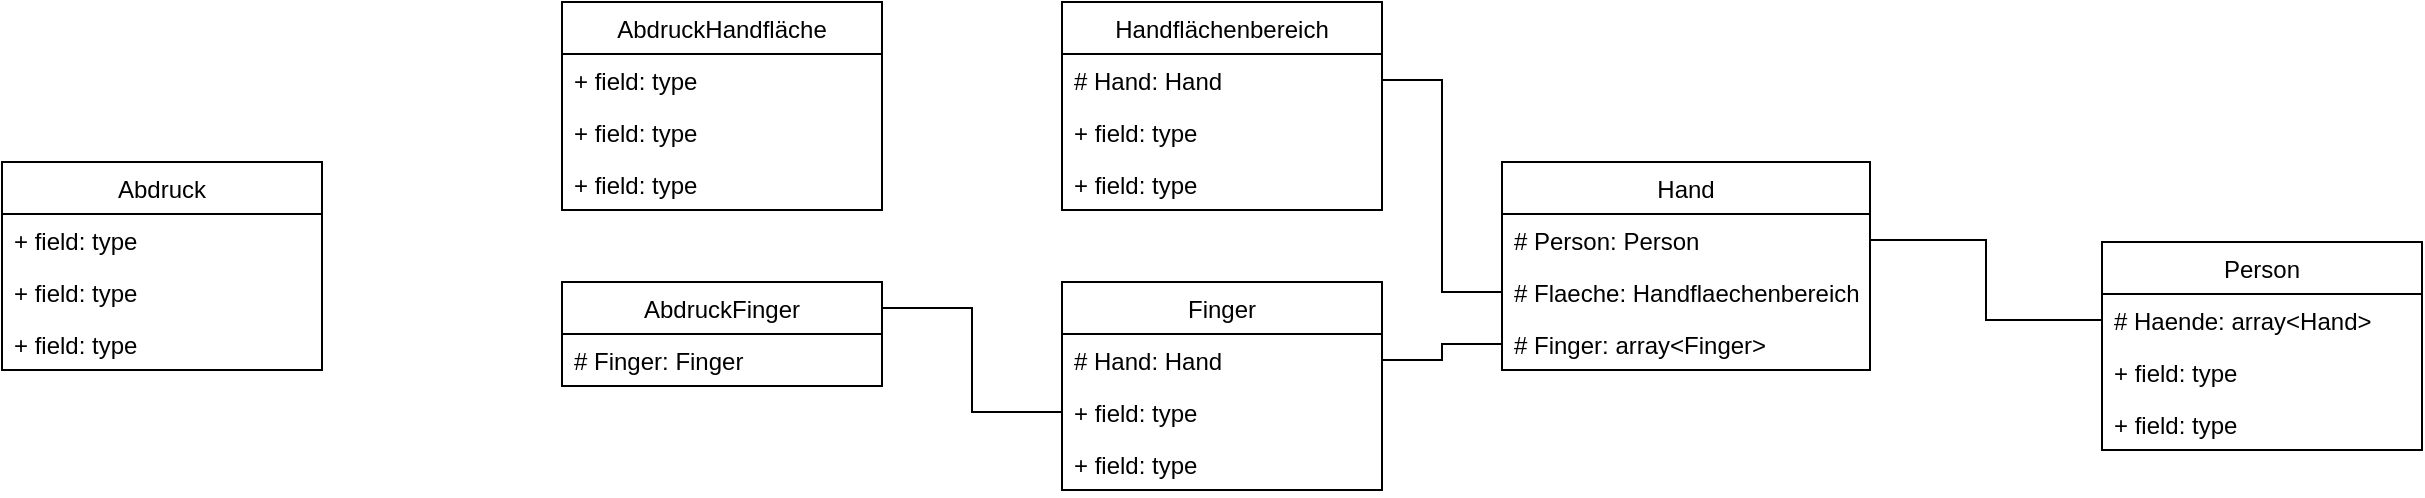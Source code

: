 <mxfile version="16.6.4" type="github">
  <diagram id="C-4ZOdM8WRl1mSUzxaNt" name="Page-1">
    <mxGraphModel dx="1479" dy="1553" grid="1" gridSize="10" guides="1" tooltips="1" connect="1" arrows="1" fold="1" page="1" pageScale="1" pageWidth="827" pageHeight="1169" math="0" shadow="0">
      <root>
        <mxCell id="0" />
        <mxCell id="1" parent="0" />
        <mxCell id="j16VDjymlnY02Lgvr66a-30" value="" style="edgeStyle=orthogonalEdgeStyle;rounded=0;orthogonalLoop=1;jettySize=auto;html=1;endArrow=none;endFill=0;entryX=1;entryY=0.5;entryDx=0;entryDy=0;exitX=0;exitY=0.5;exitDx=0;exitDy=0;" edge="1" parent="1" source="j16VDjymlnY02Lgvr66a-3" target="j16VDjymlnY02Lgvr66a-14">
          <mxGeometry relative="1" as="geometry" />
        </mxCell>
        <mxCell id="j16VDjymlnY02Lgvr66a-1" value="Hand" style="swimlane;fontStyle=0;childLayout=stackLayout;horizontal=1;startSize=26;fillColor=none;horizontalStack=0;resizeParent=1;resizeParentMax=0;resizeLast=0;collapsible=1;marginBottom=0;" vertex="1" parent="1">
          <mxGeometry x="230" y="50" width="184" height="104" as="geometry" />
        </mxCell>
        <mxCell id="j16VDjymlnY02Lgvr66a-2" value="# Person: Person" style="text;strokeColor=none;fillColor=none;align=left;verticalAlign=top;spacingLeft=4;spacingRight=4;overflow=hidden;rotatable=0;points=[[0,0.5],[1,0.5]];portConstraint=eastwest;" vertex="1" parent="j16VDjymlnY02Lgvr66a-1">
          <mxGeometry y="26" width="184" height="26" as="geometry" />
        </mxCell>
        <mxCell id="j16VDjymlnY02Lgvr66a-3" value="# Flaeche: Handflaechenbereich" style="text;strokeColor=none;fillColor=none;align=left;verticalAlign=top;spacingLeft=4;spacingRight=4;overflow=hidden;rotatable=0;points=[[0,0.5],[1,0.5]];portConstraint=eastwest;" vertex="1" parent="j16VDjymlnY02Lgvr66a-1">
          <mxGeometry y="52" width="184" height="26" as="geometry" />
        </mxCell>
        <mxCell id="j16VDjymlnY02Lgvr66a-4" value="# Finger: array&lt;Finger&gt;" style="text;strokeColor=none;fillColor=none;align=left;verticalAlign=top;spacingLeft=4;spacingRight=4;overflow=hidden;rotatable=0;points=[[0,0.5],[1,0.5]];portConstraint=eastwest;" vertex="1" parent="j16VDjymlnY02Lgvr66a-1">
          <mxGeometry y="78" width="184" height="26" as="geometry" />
        </mxCell>
        <mxCell id="j16VDjymlnY02Lgvr66a-5" value="Person" style="swimlane;fontStyle=0;childLayout=stackLayout;horizontal=1;startSize=26;fillColor=none;horizontalStack=0;resizeParent=1;resizeParentMax=0;resizeLast=0;collapsible=1;marginBottom=0;" vertex="1" parent="1">
          <mxGeometry x="530" y="90" width="160" height="104" as="geometry" />
        </mxCell>
        <mxCell id="j16VDjymlnY02Lgvr66a-6" value="# Haende: array&lt;Hand&gt;" style="text;strokeColor=none;fillColor=none;align=left;verticalAlign=top;spacingLeft=4;spacingRight=4;overflow=hidden;rotatable=0;points=[[0,0.5],[1,0.5]];portConstraint=eastwest;" vertex="1" parent="j16VDjymlnY02Lgvr66a-5">
          <mxGeometry y="26" width="160" height="26" as="geometry" />
        </mxCell>
        <mxCell id="j16VDjymlnY02Lgvr66a-7" value="+ field: type" style="text;strokeColor=none;fillColor=none;align=left;verticalAlign=top;spacingLeft=4;spacingRight=4;overflow=hidden;rotatable=0;points=[[0,0.5],[1,0.5]];portConstraint=eastwest;" vertex="1" parent="j16VDjymlnY02Lgvr66a-5">
          <mxGeometry y="52" width="160" height="26" as="geometry" />
        </mxCell>
        <mxCell id="j16VDjymlnY02Lgvr66a-8" value="+ field: type" style="text;strokeColor=none;fillColor=none;align=left;verticalAlign=top;spacingLeft=4;spacingRight=4;overflow=hidden;rotatable=0;points=[[0,0.5],[1,0.5]];portConstraint=eastwest;" vertex="1" parent="j16VDjymlnY02Lgvr66a-5">
          <mxGeometry y="78" width="160" height="26" as="geometry" />
        </mxCell>
        <mxCell id="j16VDjymlnY02Lgvr66a-9" value="Finger" style="swimlane;fontStyle=0;childLayout=stackLayout;horizontal=1;startSize=26;fillColor=none;horizontalStack=0;resizeParent=1;resizeParentMax=0;resizeLast=0;collapsible=1;marginBottom=0;" vertex="1" parent="1">
          <mxGeometry x="10" y="110" width="160" height="104" as="geometry" />
        </mxCell>
        <mxCell id="j16VDjymlnY02Lgvr66a-10" value="# Hand: Hand" style="text;strokeColor=none;fillColor=none;align=left;verticalAlign=top;spacingLeft=4;spacingRight=4;overflow=hidden;rotatable=0;points=[[0,0.5],[1,0.5]];portConstraint=eastwest;" vertex="1" parent="j16VDjymlnY02Lgvr66a-9">
          <mxGeometry y="26" width="160" height="26" as="geometry" />
        </mxCell>
        <mxCell id="j16VDjymlnY02Lgvr66a-11" value="+ field: type" style="text;strokeColor=none;fillColor=none;align=left;verticalAlign=top;spacingLeft=4;spacingRight=4;overflow=hidden;rotatable=0;points=[[0,0.5],[1,0.5]];portConstraint=eastwest;" vertex="1" parent="j16VDjymlnY02Lgvr66a-9">
          <mxGeometry y="52" width="160" height="26" as="geometry" />
        </mxCell>
        <mxCell id="j16VDjymlnY02Lgvr66a-12" value="+ field: type" style="text;strokeColor=none;fillColor=none;align=left;verticalAlign=top;spacingLeft=4;spacingRight=4;overflow=hidden;rotatable=0;points=[[0,0.5],[1,0.5]];portConstraint=eastwest;" vertex="1" parent="j16VDjymlnY02Lgvr66a-9">
          <mxGeometry y="78" width="160" height="26" as="geometry" />
        </mxCell>
        <mxCell id="j16VDjymlnY02Lgvr66a-13" value="Handflächenbereich" style="swimlane;fontStyle=0;childLayout=stackLayout;horizontal=1;startSize=26;fillColor=none;horizontalStack=0;resizeParent=1;resizeParentMax=0;resizeLast=0;collapsible=1;marginBottom=0;" vertex="1" parent="1">
          <mxGeometry x="10" y="-30" width="160" height="104" as="geometry" />
        </mxCell>
        <mxCell id="j16VDjymlnY02Lgvr66a-14" value="# Hand: Hand" style="text;strokeColor=none;fillColor=none;align=left;verticalAlign=top;spacingLeft=4;spacingRight=4;overflow=hidden;rotatable=0;points=[[0,0.5],[1,0.5]];portConstraint=eastwest;" vertex="1" parent="j16VDjymlnY02Lgvr66a-13">
          <mxGeometry y="26" width="160" height="26" as="geometry" />
        </mxCell>
        <mxCell id="j16VDjymlnY02Lgvr66a-15" value="+ field: type" style="text;strokeColor=none;fillColor=none;align=left;verticalAlign=top;spacingLeft=4;spacingRight=4;overflow=hidden;rotatable=0;points=[[0,0.5],[1,0.5]];portConstraint=eastwest;" vertex="1" parent="j16VDjymlnY02Lgvr66a-13">
          <mxGeometry y="52" width="160" height="26" as="geometry" />
        </mxCell>
        <mxCell id="j16VDjymlnY02Lgvr66a-16" value="+ field: type" style="text;strokeColor=none;fillColor=none;align=left;verticalAlign=top;spacingLeft=4;spacingRight=4;overflow=hidden;rotatable=0;points=[[0,0.5],[1,0.5]];portConstraint=eastwest;" vertex="1" parent="j16VDjymlnY02Lgvr66a-13">
          <mxGeometry y="78" width="160" height="26" as="geometry" />
        </mxCell>
        <mxCell id="j16VDjymlnY02Lgvr66a-17" value="Abdruck" style="swimlane;fontStyle=0;childLayout=stackLayout;horizontal=1;startSize=26;fillColor=none;horizontalStack=0;resizeParent=1;resizeParentMax=0;resizeLast=0;collapsible=1;marginBottom=0;" vertex="1" parent="1">
          <mxGeometry x="-520" y="50" width="160" height="104" as="geometry" />
        </mxCell>
        <mxCell id="j16VDjymlnY02Lgvr66a-18" value="+ field: type" style="text;strokeColor=none;fillColor=none;align=left;verticalAlign=top;spacingLeft=4;spacingRight=4;overflow=hidden;rotatable=0;points=[[0,0.5],[1,0.5]];portConstraint=eastwest;" vertex="1" parent="j16VDjymlnY02Lgvr66a-17">
          <mxGeometry y="26" width="160" height="26" as="geometry" />
        </mxCell>
        <mxCell id="j16VDjymlnY02Lgvr66a-19" value="+ field: type" style="text;strokeColor=none;fillColor=none;align=left;verticalAlign=top;spacingLeft=4;spacingRight=4;overflow=hidden;rotatable=0;points=[[0,0.5],[1,0.5]];portConstraint=eastwest;" vertex="1" parent="j16VDjymlnY02Lgvr66a-17">
          <mxGeometry y="52" width="160" height="26" as="geometry" />
        </mxCell>
        <mxCell id="j16VDjymlnY02Lgvr66a-20" value="+ field: type" style="text;strokeColor=none;fillColor=none;align=left;verticalAlign=top;spacingLeft=4;spacingRight=4;overflow=hidden;rotatable=0;points=[[0,0.5],[1,0.5]];portConstraint=eastwest;" vertex="1" parent="j16VDjymlnY02Lgvr66a-17">
          <mxGeometry y="78" width="160" height="26" as="geometry" />
        </mxCell>
        <mxCell id="j16VDjymlnY02Lgvr66a-33" style="edgeStyle=orthogonalEdgeStyle;rounded=0;orthogonalLoop=1;jettySize=auto;html=1;exitX=1;exitY=0.25;exitDx=0;exitDy=0;entryX=0;entryY=0.5;entryDx=0;entryDy=0;endArrow=none;endFill=0;" edge="1" parent="1" source="j16VDjymlnY02Lgvr66a-21" target="j16VDjymlnY02Lgvr66a-11">
          <mxGeometry relative="1" as="geometry" />
        </mxCell>
        <mxCell id="j16VDjymlnY02Lgvr66a-21" value="AbdruckFinger" style="swimlane;fontStyle=0;childLayout=stackLayout;horizontal=1;startSize=26;fillColor=none;horizontalStack=0;resizeParent=1;resizeParentMax=0;resizeLast=0;collapsible=1;marginBottom=0;" vertex="1" parent="1">
          <mxGeometry x="-240" y="110" width="160" height="52" as="geometry" />
        </mxCell>
        <mxCell id="j16VDjymlnY02Lgvr66a-22" value="# Finger: Finger" style="text;strokeColor=none;fillColor=none;align=left;verticalAlign=top;spacingLeft=4;spacingRight=4;overflow=hidden;rotatable=0;points=[[0,0.5],[1,0.5]];portConstraint=eastwest;" vertex="1" parent="j16VDjymlnY02Lgvr66a-21">
          <mxGeometry y="26" width="160" height="26" as="geometry" />
        </mxCell>
        <mxCell id="j16VDjymlnY02Lgvr66a-25" value="AbdruckHandfläche" style="swimlane;fontStyle=0;childLayout=stackLayout;horizontal=1;startSize=26;fillColor=none;horizontalStack=0;resizeParent=1;resizeParentMax=0;resizeLast=0;collapsible=1;marginBottom=0;" vertex="1" parent="1">
          <mxGeometry x="-240" y="-30" width="160" height="104" as="geometry" />
        </mxCell>
        <mxCell id="j16VDjymlnY02Lgvr66a-26" value="+ field: type" style="text;strokeColor=none;fillColor=none;align=left;verticalAlign=top;spacingLeft=4;spacingRight=4;overflow=hidden;rotatable=0;points=[[0,0.5],[1,0.5]];portConstraint=eastwest;" vertex="1" parent="j16VDjymlnY02Lgvr66a-25">
          <mxGeometry y="26" width="160" height="26" as="geometry" />
        </mxCell>
        <mxCell id="j16VDjymlnY02Lgvr66a-27" value="+ field: type" style="text;strokeColor=none;fillColor=none;align=left;verticalAlign=top;spacingLeft=4;spacingRight=4;overflow=hidden;rotatable=0;points=[[0,0.5],[1,0.5]];portConstraint=eastwest;" vertex="1" parent="j16VDjymlnY02Lgvr66a-25">
          <mxGeometry y="52" width="160" height="26" as="geometry" />
        </mxCell>
        <mxCell id="j16VDjymlnY02Lgvr66a-28" value="+ field: type" style="text;strokeColor=none;fillColor=none;align=left;verticalAlign=top;spacingLeft=4;spacingRight=4;overflow=hidden;rotatable=0;points=[[0,0.5],[1,0.5]];portConstraint=eastwest;" vertex="1" parent="j16VDjymlnY02Lgvr66a-25">
          <mxGeometry y="78" width="160" height="26" as="geometry" />
        </mxCell>
        <mxCell id="j16VDjymlnY02Lgvr66a-29" style="edgeStyle=orthogonalEdgeStyle;rounded=0;orthogonalLoop=1;jettySize=auto;html=1;exitX=0;exitY=0.5;exitDx=0;exitDy=0;entryX=1;entryY=0.5;entryDx=0;entryDy=0;endArrow=none;endFill=0;" edge="1" parent="1" source="j16VDjymlnY02Lgvr66a-6" target="j16VDjymlnY02Lgvr66a-2">
          <mxGeometry relative="1" as="geometry" />
        </mxCell>
        <mxCell id="j16VDjymlnY02Lgvr66a-31" style="edgeStyle=orthogonalEdgeStyle;rounded=0;orthogonalLoop=1;jettySize=auto;html=1;exitX=1;exitY=0.5;exitDx=0;exitDy=0;entryX=0;entryY=0.5;entryDx=0;entryDy=0;endArrow=none;endFill=0;" edge="1" parent="1" source="j16VDjymlnY02Lgvr66a-10" target="j16VDjymlnY02Lgvr66a-4">
          <mxGeometry relative="1" as="geometry" />
        </mxCell>
      </root>
    </mxGraphModel>
  </diagram>
</mxfile>
